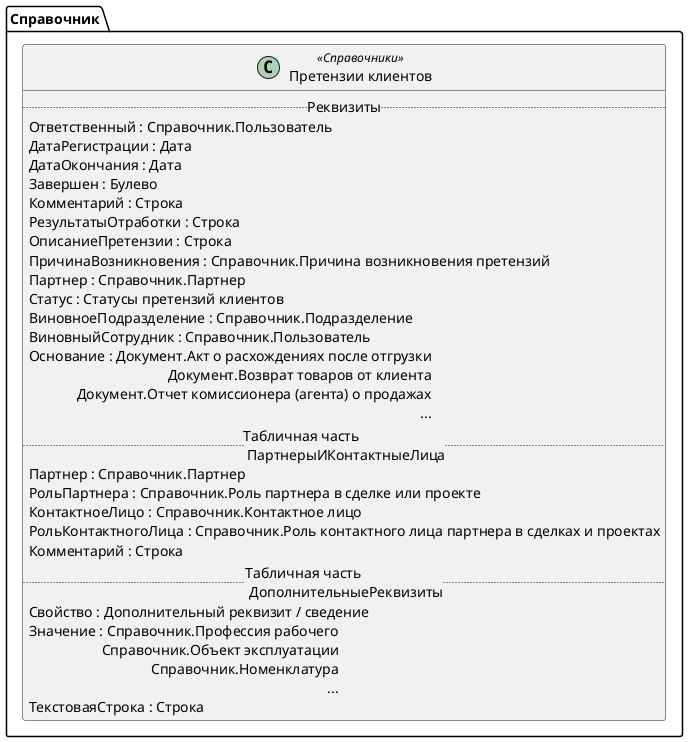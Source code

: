 ﻿@startuml ПретензииКлиентов
'!include templates.wsd
'..\include templates.wsd
class Справочник.ПретензииКлиентов as "Претензии клиентов" <<Справочники>>
{
..Реквизиты..
Ответственный : Справочник.Пользователь
ДатаРегистрации : Дата
ДатаОкончания : Дата
Завершен : Булево
Комментарий : Строка
РезультатыОтработки : Строка
ОписаниеПретензии : Строка
ПричинаВозникновения : Справочник.Причина возникновения претензий
Партнер : Справочник.Партнер
Статус : Статусы претензий клиентов
ВиновноеПодразделение : Справочник.Подразделение
ВиновныйСотрудник : Справочник.Пользователь
Основание : Документ.Акт о расхождениях после отгрузки\rДокумент.Возврат товаров от клиента\rДокумент.Отчет комиссионера (агента) о продажах\r...
..Табличная часть \n ПартнерыИКонтактныеЛица..
Партнер : Справочник.Партнер
РольПартнера : Справочник.Роль партнера в сделке или проекте
КонтактноеЛицо : Справочник.Контактное лицо
РольКонтактногоЛица : Справочник.Роль контактного лица партнера в сделках и проектах
Комментарий : Строка
..Табличная часть \n ДополнительныеРеквизиты..
Свойство : Дополнительный реквизит / сведение
Значение : Справочник.Профессия рабочего\rСправочник.Объект эксплуатации\rСправочник.Номенклатура\r...
ТекстоваяСтрока : Строка
}
@enduml
